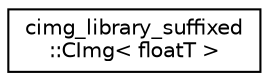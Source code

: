 digraph "Graphical Class Hierarchy"
{
 // LATEX_PDF_SIZE
  edge [fontname="Helvetica",fontsize="10",labelfontname="Helvetica",labelfontsize="10"];
  node [fontname="Helvetica",fontsize="10",shape=record];
  rankdir="LR";
  Node0 [label="cimg_library_suffixed\l::CImg\< floatT \>",height=0.2,width=0.4,color="black", fillcolor="white", style="filled",URL="$structcimg__library__suffixed_1_1CImg.html",tooltip=" "];
}
